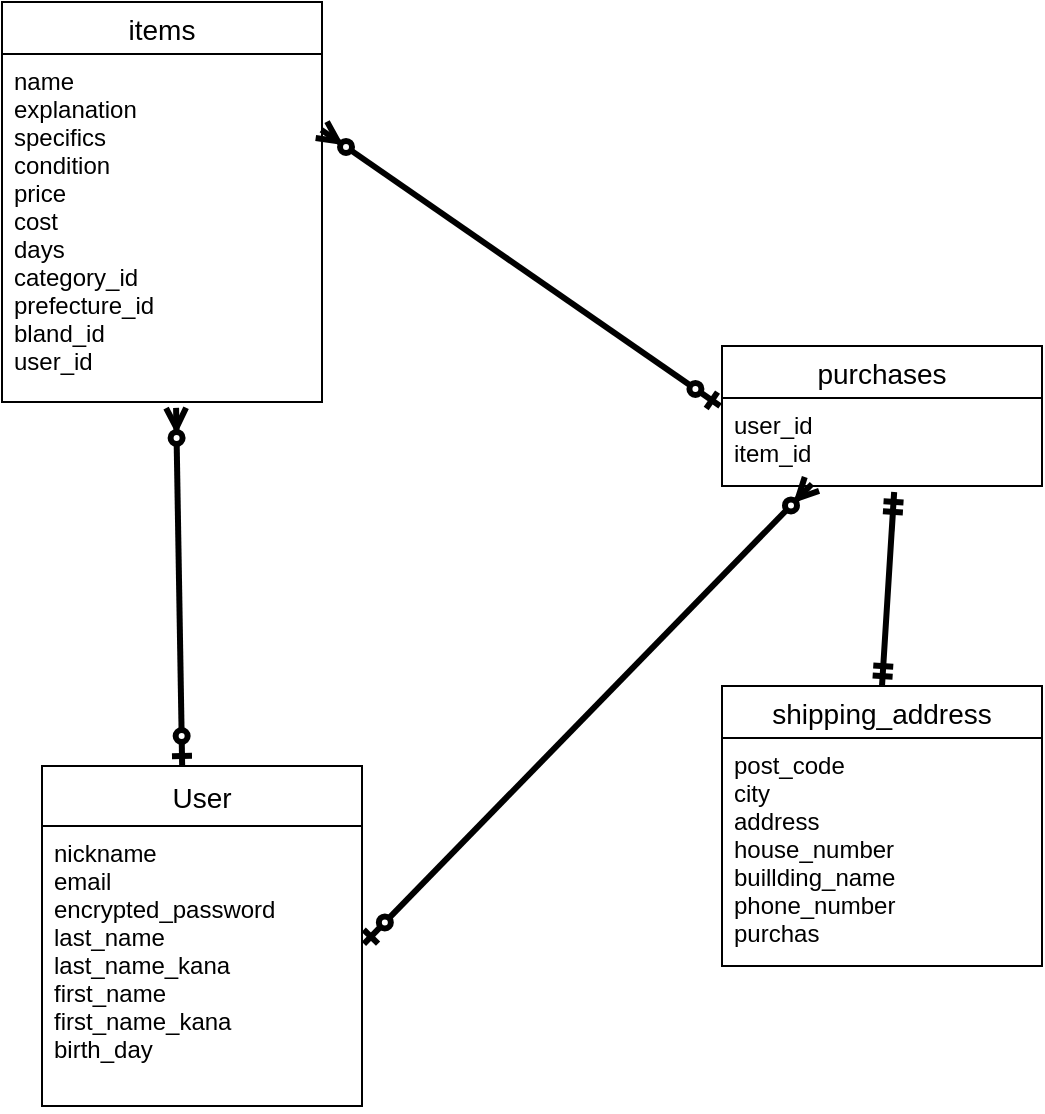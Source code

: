 <mxfile>
    <diagram id="hvPI0tyWNj1RV7Cdyehd" name="ページ1">
        <mxGraphModel dx="708" dy="603" grid="1" gridSize="10" guides="1" tooltips="1" connect="1" arrows="1" fold="1" page="1" pageScale="1" pageWidth="827" pageHeight="1169" math="0" shadow="0">
            <root>
                <mxCell id="0"/>
                <mxCell id="1" parent="0"/>
                <mxCell id="3" value="User" style="swimlane;fontStyle=0;childLayout=stackLayout;horizontal=1;startSize=30;horizontalStack=0;resizeParent=1;resizeParentMax=0;resizeLast=0;collapsible=1;marginBottom=0;align=center;fontSize=14;" parent="1" vertex="1">
                    <mxGeometry x="150" y="440" width="160" height="170" as="geometry"/>
                </mxCell>
                <mxCell id="6" value="nickname&#10;email&#10;encrypted_password&#10;last_name&#10;last_name_kana&#10;first_name&#10;first_name_kana&#10;birth_day" style="text;strokeColor=none;fillColor=none;spacingLeft=4;spacingRight=4;overflow=hidden;rotatable=0;points=[[0,0.5],[1,0.5]];portConstraint=eastwest;fontSize=12;" parent="3" vertex="1">
                    <mxGeometry y="30" width="160" height="140" as="geometry"/>
                </mxCell>
                <mxCell id="9" value="shipping_address" style="swimlane;fontStyle=0;childLayout=stackLayout;horizontal=1;startSize=26;horizontalStack=0;resizeParent=1;resizeParentMax=0;resizeLast=0;collapsible=1;marginBottom=0;align=center;fontSize=14;" parent="1" vertex="1">
                    <mxGeometry x="490" y="400" width="160" height="140" as="geometry"/>
                </mxCell>
                <mxCell id="10" value="post_code&#10;city&#10;address&#10;house_number&#10;buillding_name&#10;phone_number&#10;purchas" style="text;strokeColor=none;fillColor=none;spacingLeft=4;spacingRight=4;overflow=hidden;rotatable=0;points=[[0,0.5],[1,0.5]];portConstraint=eastwest;fontSize=12;" parent="9" vertex="1">
                    <mxGeometry y="26" width="160" height="114" as="geometry"/>
                </mxCell>
                <mxCell id="24" value="items" style="swimlane;fontStyle=0;childLayout=stackLayout;horizontal=1;startSize=26;horizontalStack=0;resizeParent=1;resizeParentMax=0;resizeLast=0;collapsible=1;marginBottom=0;align=center;fontSize=14;" parent="1" vertex="1">
                    <mxGeometry x="130" y="58" width="160" height="200" as="geometry"/>
                </mxCell>
                <mxCell id="25" value="name&#10;explanation&#10;specifics&#10;condition&#10;price&#10;cost&#10;days&#10;category_id&#10;prefecture_id&#10;bland_id&#10;user_id" style="text;strokeColor=none;fillColor=none;spacingLeft=4;spacingRight=4;overflow=hidden;rotatable=0;points=[[0,0.5],[1,0.5]];portConstraint=eastwest;fontSize=12;" parent="24" vertex="1">
                    <mxGeometry y="26" width="160" height="174" as="geometry"/>
                </mxCell>
                <mxCell id="55" value="" style="fontSize=12;html=1;endArrow=ERzeroToMany;startArrow=ERzeroToOne;strokeColor=default;strokeWidth=3;entryX=0.998;entryY=0.218;entryDx=0;entryDy=0;entryPerimeter=0;exitX=-0.006;exitY=0.091;exitDx=0;exitDy=0;exitPerimeter=0;" parent="1" source="69" target="25" edge="1">
                    <mxGeometry width="100" height="100" relative="1" as="geometry">
                        <mxPoint x="510" y="171" as="sourcePoint"/>
                        <mxPoint x="464" y="120" as="targetPoint"/>
                    </mxGeometry>
                </mxCell>
                <mxCell id="65" value="" style="fontSize=12;html=1;endArrow=ERzeroToMany;startArrow=ERzeroToOne;strokeWidth=3;entryX=0.544;entryY=1.017;entryDx=0;entryDy=0;entryPerimeter=0;exitX=0.438;exitY=0;exitDx=0;exitDy=0;exitPerimeter=0;" parent="1" source="3" target="25" edge="1">
                    <mxGeometry width="100" height="100" relative="1" as="geometry">
                        <mxPoint x="160" y="420" as="sourcePoint"/>
                        <mxPoint x="260" y="320" as="targetPoint"/>
                    </mxGeometry>
                </mxCell>
                <mxCell id="67" value="purchases" style="swimlane;fontStyle=0;childLayout=stackLayout;horizontal=1;startSize=26;horizontalStack=0;resizeParent=1;resizeParentMax=0;resizeLast=0;collapsible=1;marginBottom=0;align=center;fontSize=14;" vertex="1" parent="1">
                    <mxGeometry x="490" y="230" width="160" height="70" as="geometry"/>
                </mxCell>
                <mxCell id="69" value="user_id&#10;item_id" style="text;strokeColor=none;fillColor=none;spacingLeft=4;spacingRight=4;overflow=hidden;rotatable=0;points=[[0,0.5],[1,0.5]];portConstraint=eastwest;fontSize=12;" vertex="1" parent="67">
                    <mxGeometry y="26" width="160" height="44" as="geometry"/>
                </mxCell>
                <mxCell id="71" value="" style="fontSize=12;html=1;endArrow=ERzeroToMany;startArrow=ERzeroToOne;exitX=1.006;exitY=0.421;exitDx=0;exitDy=0;exitPerimeter=0;entryX=0.281;entryY=0.977;entryDx=0;entryDy=0;entryPerimeter=0;strokeWidth=3;" edge="1" parent="1" source="6" target="69">
                    <mxGeometry width="100" height="100" relative="1" as="geometry">
                        <mxPoint x="340" y="450" as="sourcePoint"/>
                        <mxPoint x="540" y="310" as="targetPoint"/>
                    </mxGeometry>
                </mxCell>
                <mxCell id="73" value="" style="fontSize=12;html=1;endArrow=ERmandOne;startArrow=ERmandOne;strokeWidth=3;entryX=0.538;entryY=1.068;entryDx=0;entryDy=0;entryPerimeter=0;exitX=0.5;exitY=0;exitDx=0;exitDy=0;" edge="1" parent="1" source="9" target="69">
                    <mxGeometry width="100" height="100" relative="1" as="geometry">
                        <mxPoint x="550" y="400" as="sourcePoint"/>
                        <mxPoint x="620" y="310" as="targetPoint"/>
                    </mxGeometry>
                </mxCell>
            </root>
        </mxGraphModel>
    </diagram>
</mxfile>